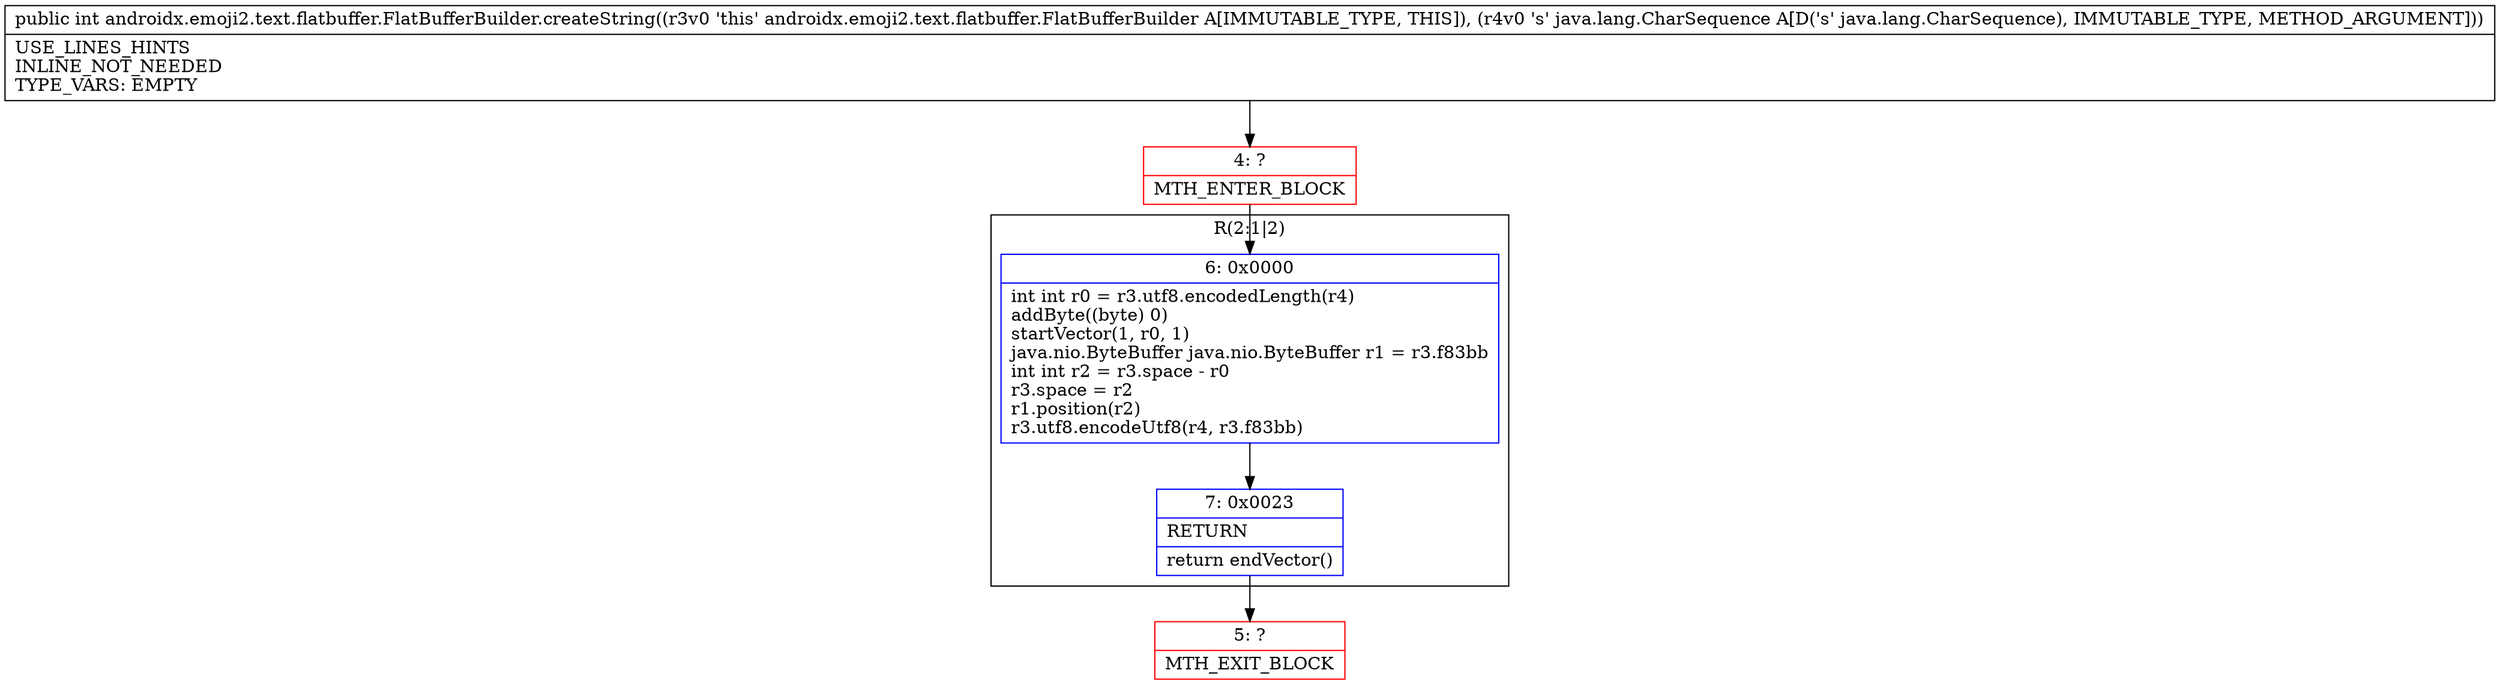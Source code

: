 digraph "CFG forandroidx.emoji2.text.flatbuffer.FlatBufferBuilder.createString(Ljava\/lang\/CharSequence;)I" {
subgraph cluster_Region_44864395 {
label = "R(2:1|2)";
node [shape=record,color=blue];
Node_6 [shape=record,label="{6\:\ 0x0000|int int r0 = r3.utf8.encodedLength(r4)\laddByte((byte) 0)\lstartVector(1, r0, 1)\ljava.nio.ByteBuffer java.nio.ByteBuffer r1 = r3.f83bb\lint int r2 = r3.space \- r0\lr3.space = r2\lr1.position(r2)\lr3.utf8.encodeUtf8(r4, r3.f83bb)\l}"];
Node_7 [shape=record,label="{7\:\ 0x0023|RETURN\l|return endVector()\l}"];
}
Node_4 [shape=record,color=red,label="{4\:\ ?|MTH_ENTER_BLOCK\l}"];
Node_5 [shape=record,color=red,label="{5\:\ ?|MTH_EXIT_BLOCK\l}"];
MethodNode[shape=record,label="{public int androidx.emoji2.text.flatbuffer.FlatBufferBuilder.createString((r3v0 'this' androidx.emoji2.text.flatbuffer.FlatBufferBuilder A[IMMUTABLE_TYPE, THIS]), (r4v0 's' java.lang.CharSequence A[D('s' java.lang.CharSequence), IMMUTABLE_TYPE, METHOD_ARGUMENT]))  | USE_LINES_HINTS\lINLINE_NOT_NEEDED\lTYPE_VARS: EMPTY\l}"];
MethodNode -> Node_4;Node_6 -> Node_7;
Node_7 -> Node_5;
Node_4 -> Node_6;
}

